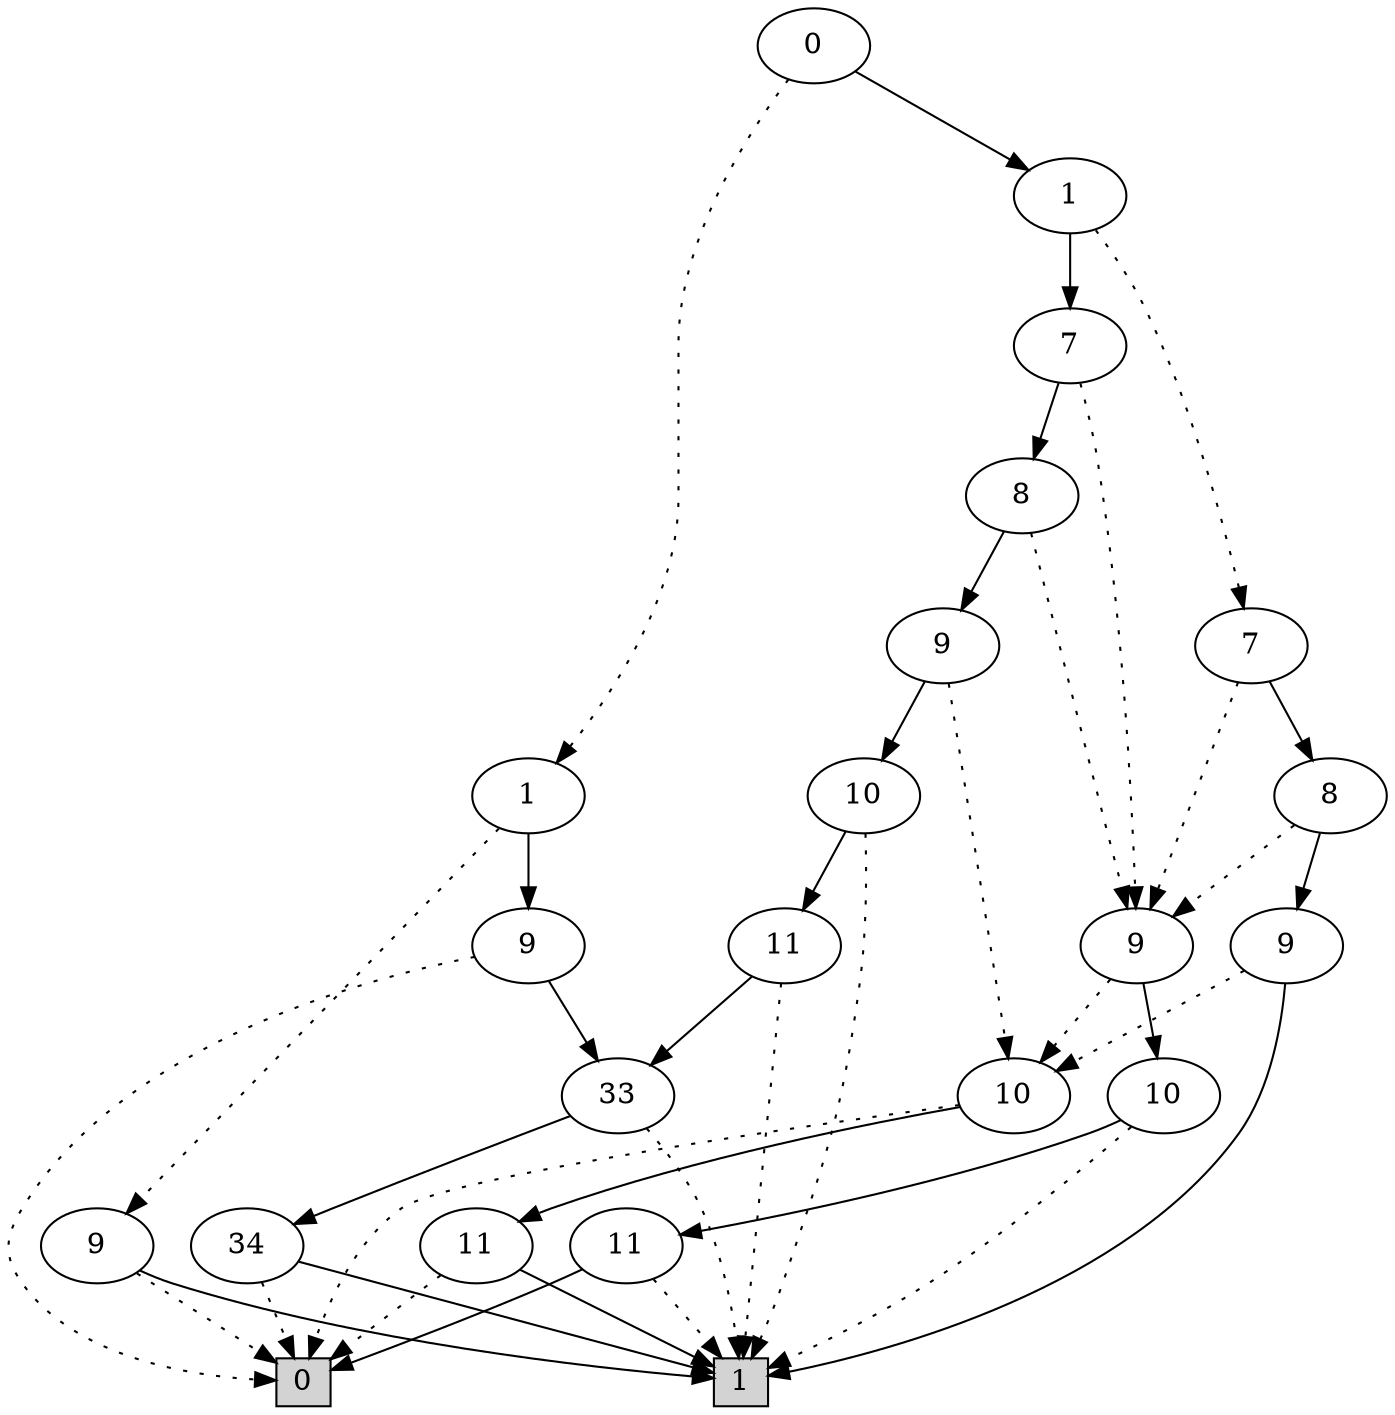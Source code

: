 digraph G {
0 [shape=box, label="0", style=filled, shape=box, height=0.3, width=0.3];
1 [shape=box, label="1", style=filled, shape=box, height=0.3, width=0.3];
49760 [label="0"];
49760 -> 49720 [style=dotted];
49760 -> 49759 [style=filled];
49720 [label="1"];
49720 -> 20 [style=dotted];
49720 -> 49719 [style=filled];
20 [label="9"];
20 -> 0 [style=dotted];
20 -> 1 [style=filled];
49719 [label="9"];
49719 -> 0 [style=dotted];
49719 -> 1204 [style=filled];
1204 [label="33"];
1204 -> 1 [style=dotted];
1204 -> 70 [style=filled];
70 [label="34"];
70 -> 0 [style=dotted];
70 -> 1 [style=filled];
49759 [label="1"];
49759 -> 49755 [style=dotted];
49759 -> 49758 [style=filled];
49755 [label="7"];
49755 -> 47775 [style=dotted];
49755 -> 49754 [style=filled];
47775 [label="9"];
47775 -> 284 [style=dotted];
47775 -> 288 [style=filled];
284 [label="10"];
284 -> 0 [style=dotted];
284 -> 24 [style=filled];
24 [label="11"];
24 -> 0 [style=dotted];
24 -> 1 [style=filled];
288 [label="10"];
288 -> 1 [style=dotted];
288 -> 25 [style=filled];
25 [label="11"];
25 -> 1 [style=dotted];
25 -> 0 [style=filled];
49754 [label="8"];
49754 -> 47775 [style=dotted];
49754 -> 49753 [style=filled];
49753 [label="9"];
49753 -> 284 [style=dotted];
49753 -> 1 [style=filled];
49758 [label="7"];
49758 -> 47775 [style=dotted];
49758 -> 49757 [style=filled];
49757 [label="8"];
49757 -> 47775 [style=dotted];
49757 -> 49756 [style=filled];
49756 [label="9"];
49756 -> 284 [style=dotted];
49756 -> 49650 [style=filled];
49650 [label="10"];
49650 -> 1 [style=dotted];
49650 -> 49642 [style=filled];
49642 [label="11"];
49642 -> 1 [style=dotted];
49642 -> 1204 [style=filled];
}
